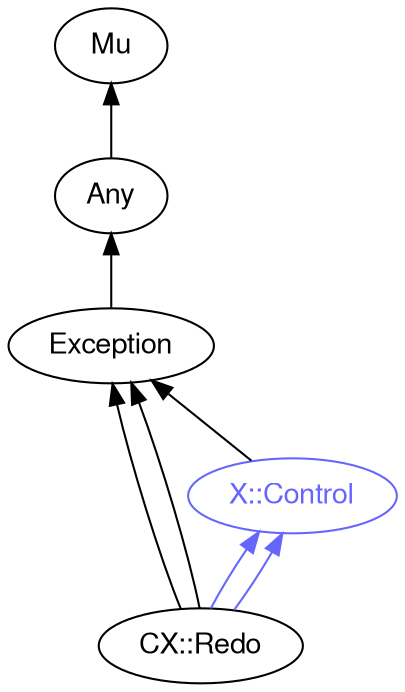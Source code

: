 digraph "perl6-type-graph" {
    rankdir=BT;
    splines=polyline;
    overlap=false; 
    // Types
    "CX::Redo" [color="#000000", fontcolor="#000000", href="/type/CX::Redo", fontname="FreeSans"];
    "Mu" [color="#000000", fontcolor="#000000", href="/type/Mu", fontname="FreeSans"];
    "Any" [color="#000000", fontcolor="#000000", href="/type/Any", fontname="FreeSans"];
    "Exception" [color="#000000", fontcolor="#000000", href="/type/Exception", fontname="FreeSans"];
    "X::Control" [color="#6666FF", fontcolor="#6666FF", href="/type/X::Control", fontname="FreeSans"];

    // Superclasses
    "CX::Redo" -> "Exception" [color="#000000"];
    "CX::Redo" -> "Exception" [color="#000000"];
    "Any" -> "Mu" [color="#000000"];
    "Exception" -> "Any" [color="#000000"];
    "X::Control" -> "Exception" [color="#000000"];

    // Roles
    "CX::Redo" -> "X::Control" [color="#6666FF"];
    "CX::Redo" -> "X::Control" [color="#6666FF"];
}
